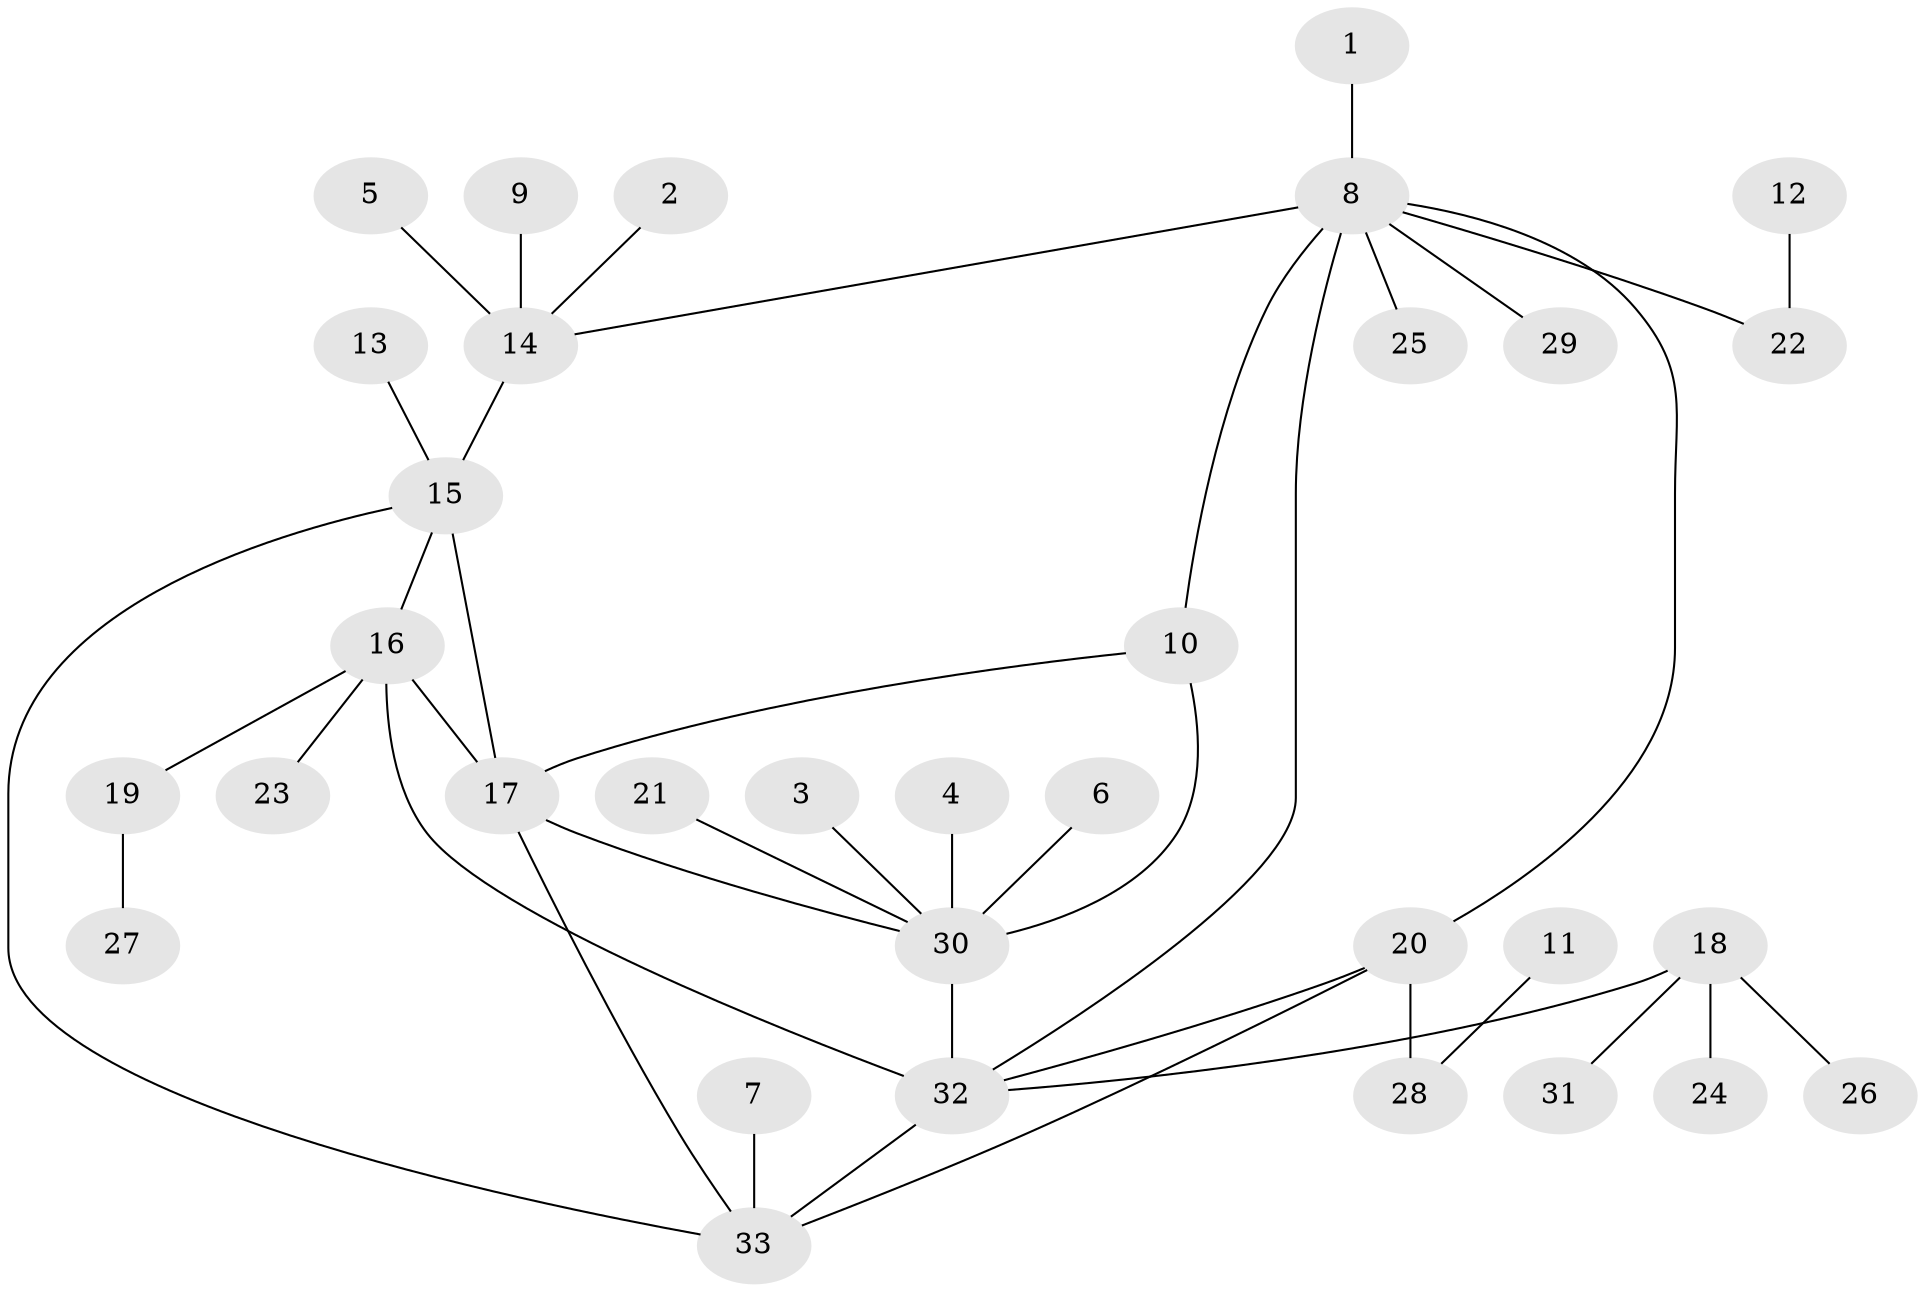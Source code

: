 // original degree distribution, {5: 0.06060606060606061, 7: 0.045454545454545456, 3: 0.07575757575757576, 6: 0.030303030303030304, 4: 0.10606060606060606, 8: 0.015151515151515152, 1: 0.5151515151515151, 2: 0.15151515151515152}
// Generated by graph-tools (version 1.1) at 2025/50/03/09/25 03:50:32]
// undirected, 33 vertices, 41 edges
graph export_dot {
graph [start="1"]
  node [color=gray90,style=filled];
  1;
  2;
  3;
  4;
  5;
  6;
  7;
  8;
  9;
  10;
  11;
  12;
  13;
  14;
  15;
  16;
  17;
  18;
  19;
  20;
  21;
  22;
  23;
  24;
  25;
  26;
  27;
  28;
  29;
  30;
  31;
  32;
  33;
  1 -- 8 [weight=1.0];
  2 -- 14 [weight=1.0];
  3 -- 30 [weight=1.0];
  4 -- 30 [weight=1.0];
  5 -- 14 [weight=1.0];
  6 -- 30 [weight=1.0];
  7 -- 33 [weight=1.0];
  8 -- 10 [weight=1.0];
  8 -- 14 [weight=1.0];
  8 -- 20 [weight=1.0];
  8 -- 22 [weight=1.0];
  8 -- 25 [weight=1.0];
  8 -- 29 [weight=1.0];
  8 -- 32 [weight=2.0];
  9 -- 14 [weight=1.0];
  10 -- 17 [weight=1.0];
  10 -- 30 [weight=1.0];
  11 -- 28 [weight=1.0];
  12 -- 22 [weight=1.0];
  13 -- 15 [weight=1.0];
  14 -- 15 [weight=2.0];
  15 -- 16 [weight=1.0];
  15 -- 17 [weight=1.0];
  15 -- 33 [weight=1.0];
  16 -- 17 [weight=1.0];
  16 -- 19 [weight=1.0];
  16 -- 23 [weight=1.0];
  16 -- 32 [weight=2.0];
  17 -- 30 [weight=1.0];
  17 -- 33 [weight=1.0];
  18 -- 24 [weight=1.0];
  18 -- 26 [weight=1.0];
  18 -- 31 [weight=1.0];
  18 -- 32 [weight=1.0];
  19 -- 27 [weight=1.0];
  20 -- 28 [weight=1.0];
  20 -- 32 [weight=1.0];
  20 -- 33 [weight=1.0];
  21 -- 30 [weight=1.0];
  30 -- 32 [weight=2.0];
  32 -- 33 [weight=1.0];
}
